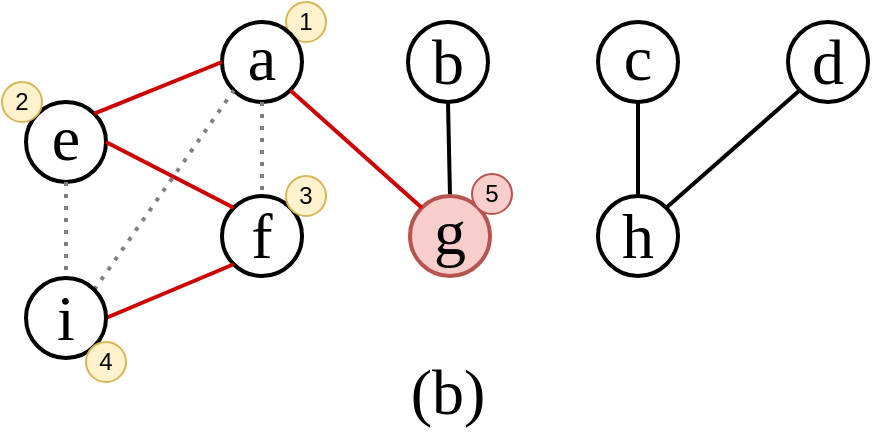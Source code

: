 <mxfile version="20.3.0" type="device"><diagram id="Kx9RLVFGo41pSHv8BL_H" name="Page-1"><mxGraphModel dx="700" dy="900" grid="1" gridSize="10" guides="1" tooltips="1" connect="1" arrows="1" fold="1" page="1" pageScale="1" pageWidth="850" pageHeight="1100" math="0" shadow="0"><root><mxCell id="0"/><mxCell id="1" parent="0"/><mxCell id="qUb60jhbyAS9DS-Hs8rL-19" value="" style="group" parent="1" vertex="1" connectable="0"><mxGeometry x="40" y="40" width="445" height="210" as="geometry"/></mxCell><mxCell id="qUb60jhbyAS9DS-Hs8rL-1" value="1" style="ellipse;whiteSpace=wrap;html=1;aspect=fixed;fillColor=#fff2cc;strokeColor=#d6b656;container=0;" parent="qUb60jhbyAS9DS-Hs8rL-19" vertex="1"><mxGeometry x="142" width="20" height="20" as="geometry"/></mxCell><mxCell id="eeXSzk9cP0k9EHP_tW10-11" value="a" style="ellipse;whiteSpace=wrap;html=1;aspect=fixed;strokeWidth=2;fontFamily=Times New Roman;fontSize=32;spacingTop=-5;container=0;" parent="qUb60jhbyAS9DS-Hs8rL-19" vertex="1"><mxGeometry x="110" y="10" width="40" height="40" as="geometry"/></mxCell><mxCell id="eeXSzk9cP0k9EHP_tW10-12" value="b" style="ellipse;whiteSpace=wrap;html=1;aspect=fixed;strokeWidth=2;fontFamily=Times New Roman;fontSize=32;container=0;" parent="qUb60jhbyAS9DS-Hs8rL-19" vertex="1"><mxGeometry x="203" y="10" width="40" height="40" as="geometry"/></mxCell><mxCell id="eeXSzk9cP0k9EHP_tW10-13" value="c" style="ellipse;whiteSpace=wrap;html=1;aspect=fixed;strokeWidth=2;fontFamily=Times New Roman;fontSize=32;spacingTop=-5;container=0;" parent="qUb60jhbyAS9DS-Hs8rL-19" vertex="1"><mxGeometry x="298" y="10" width="40" height="40" as="geometry"/></mxCell><mxCell id="eeXSzk9cP0k9EHP_tW10-14" value="d" style="ellipse;whiteSpace=wrap;html=1;aspect=fixed;strokeWidth=2;fontFamily=Times New Roman;fontSize=32;container=0;" parent="qUb60jhbyAS9DS-Hs8rL-19" vertex="1"><mxGeometry x="393" y="10" width="40" height="40" as="geometry"/></mxCell><mxCell id="eeXSzk9cP0k9EHP_tW10-15" value="e" style="ellipse;whiteSpace=wrap;html=1;aspect=fixed;strokeWidth=2;fontFamily=Times New Roman;fontSize=32;spacingTop=-5;container=0;" parent="qUb60jhbyAS9DS-Hs8rL-19" vertex="1"><mxGeometry x="12" y="50" width="40" height="40" as="geometry"/></mxCell><mxCell id="eeXSzk9cP0k9EHP_tW10-25" style="edgeStyle=none;rounded=0;orthogonalLoop=1;jettySize=auto;html=1;exitX=0;exitY=0.5;exitDx=0;exitDy=0;entryX=1;entryY=0;entryDx=0;entryDy=0;strokeWidth=2;fontFamily=Times New Roman;fontSize=32;endArrow=none;endFill=0;strokeColor=#CC0000;" parent="qUb60jhbyAS9DS-Hs8rL-19" source="eeXSzk9cP0k9EHP_tW10-11" target="eeXSzk9cP0k9EHP_tW10-15" edge="1"><mxGeometry relative="1" as="geometry"/></mxCell><mxCell id="eeXSzk9cP0k9EHP_tW10-16" value="f" style="ellipse;whiteSpace=wrap;html=1;aspect=fixed;strokeWidth=2;fontFamily=Times New Roman;fontSize=32;container=0;" parent="qUb60jhbyAS9DS-Hs8rL-19" vertex="1"><mxGeometry x="110" y="97" width="40" height="40" as="geometry"/></mxCell><mxCell id="eeXSzk9cP0k9EHP_tW10-26" style="edgeStyle=none;rounded=0;orthogonalLoop=1;jettySize=auto;html=1;exitX=0.5;exitY=1;exitDx=0;exitDy=0;entryX=0.5;entryY=0;entryDx=0;entryDy=0;strokeWidth=2;fontFamily=Times New Roman;fontSize=32;endArrow=none;endFill=0;dashed=1;dashPattern=1 2;strokeColor=#808080;" parent="qUb60jhbyAS9DS-Hs8rL-19" source="eeXSzk9cP0k9EHP_tW10-11" target="eeXSzk9cP0k9EHP_tW10-16" edge="1"><mxGeometry relative="1" as="geometry"/></mxCell><mxCell id="eeXSzk9cP0k9EHP_tW10-20" style="rounded=0;orthogonalLoop=1;jettySize=auto;html=1;exitX=1;exitY=0.5;exitDx=0;exitDy=0;entryX=0;entryY=0;entryDx=0;entryDy=0;fontFamily=Times New Roman;fontSize=32;strokeWidth=2;endArrow=none;endFill=0;strokeColor=#CC0000;" parent="qUb60jhbyAS9DS-Hs8rL-19" source="eeXSzk9cP0k9EHP_tW10-15" target="eeXSzk9cP0k9EHP_tW10-16" edge="1"><mxGeometry relative="1" as="geometry"/></mxCell><mxCell id="eeXSzk9cP0k9EHP_tW10-28" style="edgeStyle=none;rounded=0;orthogonalLoop=1;jettySize=auto;html=1;exitX=0.5;exitY=0;exitDx=0;exitDy=0;entryX=0.5;entryY=1;entryDx=0;entryDy=0;strokeWidth=2;fontFamily=Times New Roman;fontSize=32;endArrow=none;endFill=0;strokeColor=#000000;" parent="qUb60jhbyAS9DS-Hs8rL-19" source="eeXSzk9cP0k9EHP_tW10-17" target="eeXSzk9cP0k9EHP_tW10-12" edge="1"><mxGeometry relative="1" as="geometry"/></mxCell><mxCell id="eeXSzk9cP0k9EHP_tW10-17" value="g" style="ellipse;whiteSpace=wrap;html=1;aspect=fixed;strokeWidth=2;fontFamily=Times New Roman;fontSize=32;spacingTop=-5;container=0;fillColor=#f8cecc;strokeColor=#b85450;" parent="qUb60jhbyAS9DS-Hs8rL-19" vertex="1"><mxGeometry x="204" y="97" width="40" height="40" as="geometry"/></mxCell><mxCell id="eeXSzk9cP0k9EHP_tW10-27" style="edgeStyle=none;rounded=0;orthogonalLoop=1;jettySize=auto;html=1;exitX=1;exitY=1;exitDx=0;exitDy=0;entryX=0;entryY=0;entryDx=0;entryDy=0;strokeWidth=2;fontFamily=Times New Roman;fontSize=32;endArrow=none;endFill=0;strokeColor=#CC0000;" parent="qUb60jhbyAS9DS-Hs8rL-19" source="eeXSzk9cP0k9EHP_tW10-11" target="eeXSzk9cP0k9EHP_tW10-17" edge="1"><mxGeometry relative="1" as="geometry"/></mxCell><mxCell id="eeXSzk9cP0k9EHP_tW10-30" style="edgeStyle=none;rounded=0;orthogonalLoop=1;jettySize=auto;html=1;exitX=1;exitY=0;exitDx=0;exitDy=0;entryX=0;entryY=1;entryDx=0;entryDy=0;strokeWidth=2;fontFamily=Times New Roman;fontSize=32;endArrow=none;endFill=0;" parent="qUb60jhbyAS9DS-Hs8rL-19" source="eeXSzk9cP0k9EHP_tW10-18" target="eeXSzk9cP0k9EHP_tW10-14" edge="1"><mxGeometry relative="1" as="geometry"/></mxCell><mxCell id="eeXSzk9cP0k9EHP_tW10-18" value="h" style="ellipse;whiteSpace=wrap;html=1;aspect=fixed;strokeWidth=2;fontFamily=Times New Roman;fontSize=32;container=0;" parent="qUb60jhbyAS9DS-Hs8rL-19" vertex="1"><mxGeometry x="298" y="97" width="40" height="40" as="geometry"/></mxCell><mxCell id="eeXSzk9cP0k9EHP_tW10-29" style="edgeStyle=none;rounded=0;orthogonalLoop=1;jettySize=auto;html=1;exitX=0.5;exitY=1;exitDx=0;exitDy=0;entryX=0.5;entryY=0;entryDx=0;entryDy=0;strokeWidth=2;fontFamily=Times New Roman;fontSize=32;endArrow=none;endFill=0;strokeColor=#000000;" parent="qUb60jhbyAS9DS-Hs8rL-19" source="eeXSzk9cP0k9EHP_tW10-13" target="eeXSzk9cP0k9EHP_tW10-18" edge="1"><mxGeometry relative="1" as="geometry"/></mxCell><mxCell id="eeXSzk9cP0k9EHP_tW10-23" style="edgeStyle=none;rounded=0;orthogonalLoop=1;jettySize=auto;html=1;exitX=1;exitY=0.5;exitDx=0;exitDy=0;entryX=0;entryY=1;entryDx=0;entryDy=0;strokeWidth=2;fontFamily=Times New Roman;fontSize=32;endArrow=none;endFill=0;strokeColor=#CC0000;" parent="qUb60jhbyAS9DS-Hs8rL-19" source="eeXSzk9cP0k9EHP_tW10-19" target="eeXSzk9cP0k9EHP_tW10-16" edge="1"><mxGeometry relative="1" as="geometry"/></mxCell><mxCell id="eeXSzk9cP0k9EHP_tW10-24" style="edgeStyle=none;rounded=0;orthogonalLoop=1;jettySize=auto;html=1;exitX=1;exitY=0;exitDx=0;exitDy=0;entryX=0;entryY=1;entryDx=0;entryDy=0;strokeWidth=2;fontFamily=Times New Roman;fontSize=32;endArrow=none;endFill=0;dashed=1;dashPattern=1 2;strokeColor=#808080;" parent="qUb60jhbyAS9DS-Hs8rL-19" source="eeXSzk9cP0k9EHP_tW10-19" target="eeXSzk9cP0k9EHP_tW10-11" edge="1"><mxGeometry relative="1" as="geometry"/></mxCell><mxCell id="eeXSzk9cP0k9EHP_tW10-19" value="i" style="ellipse;whiteSpace=wrap;html=1;aspect=fixed;strokeWidth=2;fontFamily=Times New Roman;fontSize=32;container=0;" parent="qUb60jhbyAS9DS-Hs8rL-19" vertex="1"><mxGeometry x="12" y="138" width="40" height="40" as="geometry"/></mxCell><mxCell id="eeXSzk9cP0k9EHP_tW10-22" style="edgeStyle=none;rounded=0;orthogonalLoop=1;jettySize=auto;html=1;exitX=0.5;exitY=1;exitDx=0;exitDy=0;entryX=0.5;entryY=0;entryDx=0;entryDy=0;strokeWidth=2;fontFamily=Times New Roman;fontSize=32;endArrow=none;endFill=0;dashed=1;dashPattern=1 2;strokeColor=#808080;" parent="qUb60jhbyAS9DS-Hs8rL-19" source="eeXSzk9cP0k9EHP_tW10-15" target="eeXSzk9cP0k9EHP_tW10-19" edge="1"><mxGeometry relative="1" as="geometry"/></mxCell><mxCell id="eeXSzk9cP0k9EHP_tW10-21" style="edgeStyle=none;rounded=0;orthogonalLoop=1;jettySize=auto;html=1;exitX=1;exitY=1;exitDx=0;exitDy=0;strokeWidth=2;fontFamily=Times New Roman;fontSize=32;endArrow=none;endFill=0;" parent="qUb60jhbyAS9DS-Hs8rL-19" source="eeXSzk9cP0k9EHP_tW10-15" target="eeXSzk9cP0k9EHP_tW10-15" edge="1"><mxGeometry relative="1" as="geometry"/></mxCell><mxCell id="eeXSzk9cP0k9EHP_tW10-31" value="(b)" style="text;html=1;strokeColor=none;fillColor=none;align=center;verticalAlign=middle;whiteSpace=wrap;rounded=0;strokeWidth=2;fontFamily=Times New Roman;fontSize=32;container=0;" parent="qUb60jhbyAS9DS-Hs8rL-19" vertex="1"><mxGeometry x="13" y="180" width="420" height="30" as="geometry"/></mxCell><mxCell id="qUb60jhbyAS9DS-Hs8rL-11" value="2" style="ellipse;whiteSpace=wrap;html=1;aspect=fixed;fillColor=#fff2cc;strokeColor=#d6b656;container=0;" parent="qUb60jhbyAS9DS-Hs8rL-19" vertex="1"><mxGeometry y="40" width="20" height="20" as="geometry"/></mxCell><mxCell id="qUb60jhbyAS9DS-Hs8rL-12" value="3" style="ellipse;whiteSpace=wrap;html=1;aspect=fixed;fillColor=#fff2cc;strokeColor=#d6b656;container=0;" parent="qUb60jhbyAS9DS-Hs8rL-19" vertex="1"><mxGeometry x="142" y="87" width="20" height="20" as="geometry"/></mxCell><mxCell id="qUb60jhbyAS9DS-Hs8rL-13" value="4" style="ellipse;whiteSpace=wrap;html=1;aspect=fixed;fillColor=#fff2cc;strokeColor=#d6b656;container=0;" parent="qUb60jhbyAS9DS-Hs8rL-19" vertex="1"><mxGeometry x="42" y="170" width="20" height="20" as="geometry"/></mxCell><mxCell id="qUb60jhbyAS9DS-Hs8rL-15" value="5" style="ellipse;whiteSpace=wrap;html=1;aspect=fixed;fillColor=#f8cecc;strokeColor=#b85450;container=0;" parent="qUb60jhbyAS9DS-Hs8rL-19" vertex="1"><mxGeometry x="235" y="86" width="20" height="20" as="geometry"/></mxCell></root></mxGraphModel></diagram></mxfile>